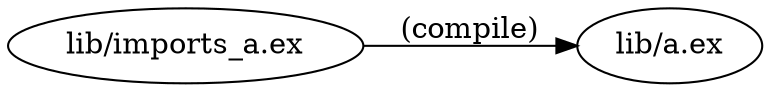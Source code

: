 
digraph "xref graph" {
rankdir=LR
  "lib/a.ex"
  "lib/imports_a.ex"
  "lib/imports_a.ex" -> "lib/a.ex" [label="(compile)"]
}
